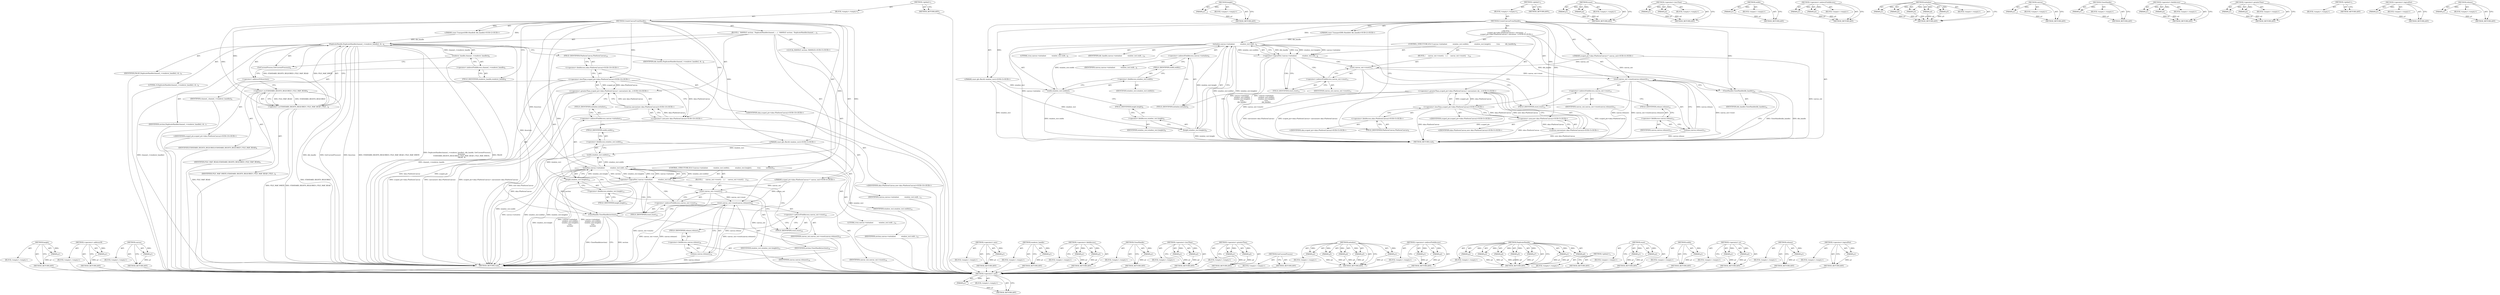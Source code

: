 digraph "release" {
vulnerable_169 [label=<(METHOD,height)>];
vulnerable_170 [label=<(PARAM,p1)>];
vulnerable_171 [label=<(BLOCK,&lt;empty&gt;,&lt;empty&gt;)>];
vulnerable_172 [label=<(METHOD_RETURN,ANY)>];
vulnerable_121 [label=<(METHOD,&lt;operator&gt;.addressOf)>];
vulnerable_122 [label=<(PARAM,p1)>];
vulnerable_123 [label=<(BLOCK,&lt;empty&gt;,&lt;empty&gt;)>];
vulnerable_124 [label=<(METHOD_RETURN,ANY)>];
vulnerable_145 [label=<(METHOD,canvas)>];
vulnerable_146 [label=<(PARAM,p1)>];
vulnerable_147 [label=<(BLOCK,&lt;empty&gt;,&lt;empty&gt;)>];
vulnerable_148 [label=<(METHOD_RETURN,ANY)>];
vulnerable_6 [label=<(METHOD,&lt;global&gt;)<SUB>1</SUB>>];
vulnerable_7 [label=<(BLOCK,&lt;empty&gt;,&lt;empty&gt;)<SUB>1</SUB>>];
vulnerable_8 [label=<(METHOD,CreateCanvasFromHandle)<SUB>1</SUB>>];
vulnerable_9 [label="<(PARAM,const TransportDIB::Handle&amp; dib_handle)<SUB>2</SUB>>"];
vulnerable_10 [label="<(PARAM,const gfx::Rect&amp; window_rect)<SUB>3</SUB>>"];
vulnerable_11 [label="<(PARAM,scoped_ptr&lt;skia::PlatformCanvas&gt;* canvas_out)<SUB>4</SUB>>"];
vulnerable_12 [label=<(BLOCK,{
  HANDLE section;
  DuplicateHandle(channel_-...,{
  HANDLE section;
  DuplicateHandle(channel_-...)<SUB>4</SUB>>];
vulnerable_13 [label="<(LOCAL,HANDLE section: HANDLE)<SUB>5</SUB>>"];
vulnerable_14 [label=<(DuplicateHandle,DuplicateHandle(channel_-&gt;renderer_handle(), di...)<SUB>6</SUB>>];
vulnerable_15 [label=<(renderer_handle,channel_-&gt;renderer_handle())<SUB>6</SUB>>];
vulnerable_16 [label=<(&lt;operator&gt;.indirectFieldAccess,channel_-&gt;renderer_handle)<SUB>6</SUB>>];
vulnerable_17 [label=<(IDENTIFIER,channel_,channel_-&gt;renderer_handle())<SUB>6</SUB>>];
vulnerable_18 [label=<(FIELD_IDENTIFIER,renderer_handle,renderer_handle)<SUB>6</SUB>>];
vulnerable_19 [label=<(IDENTIFIER,dib_handle,DuplicateHandle(channel_-&gt;renderer_handle(), di...)<SUB>6</SUB>>];
vulnerable_20 [label=<(GetCurrentProcess,GetCurrentProcess())<SUB>6</SUB>>];
vulnerable_21 [label=<(&lt;operator&gt;.addressOf,&amp;section)<SUB>7</SUB>>];
vulnerable_22 [label=<(IDENTIFIER,section,DuplicateHandle(channel_-&gt;renderer_handle(), di...)<SUB>7</SUB>>];
vulnerable_23 [label=<(&lt;operator&gt;.or,STANDARD_RIGHTS_REQUIRED | FILE_MAP_READ | FILE...)<SUB>8</SUB>>];
vulnerable_24 [label=<(&lt;operator&gt;.or,STANDARD_RIGHTS_REQUIRED | FILE_MAP_READ)<SUB>8</SUB>>];
vulnerable_25 [label=<(IDENTIFIER,STANDARD_RIGHTS_REQUIRED,STANDARD_RIGHTS_REQUIRED | FILE_MAP_READ)<SUB>8</SUB>>];
vulnerable_26 [label=<(IDENTIFIER,FILE_MAP_READ,STANDARD_RIGHTS_REQUIRED | FILE_MAP_READ)<SUB>8</SUB>>];
vulnerable_27 [label=<(IDENTIFIER,FILE_MAP_WRITE,STANDARD_RIGHTS_REQUIRED | FILE_MAP_READ | FILE...)<SUB>8</SUB>>];
vulnerable_28 [label=<(IDENTIFIER,FALSE,DuplicateHandle(channel_-&gt;renderer_handle(), di...)<SUB>9</SUB>>];
vulnerable_29 [label=<(LITERAL,0,DuplicateHandle(channel_-&gt;renderer_handle(), di...)<SUB>9</SUB>>];
vulnerable_30 [label="<(&lt;operator&gt;.greaterThan,scoped_ptr&lt;skia::PlatformCanvas&gt; canvas(new ski...)<SUB>10</SUB>>"];
vulnerable_31 [label="<(&lt;operator&gt;.lessThan,scoped_ptr&lt;skia::PlatformCanvas)<SUB>10</SUB>>"];
vulnerable_32 [label="<(IDENTIFIER,scoped_ptr,scoped_ptr&lt;skia::PlatformCanvas)<SUB>10</SUB>>"];
vulnerable_33 [label="<(&lt;operator&gt;.fieldAccess,skia::PlatformCanvas)<SUB>10</SUB>>"];
vulnerable_34 [label="<(IDENTIFIER,skia,scoped_ptr&lt;skia::PlatformCanvas)<SUB>10</SUB>>"];
vulnerable_35 [label=<(FIELD_IDENTIFIER,PlatformCanvas,PlatformCanvas)<SUB>10</SUB>>];
vulnerable_36 [label="<(canvas,canvas(new skia::PlatformCanvas))<SUB>10</SUB>>"];
vulnerable_37 [label="<(&lt;operator&gt;.new,new skia::PlatformCanvas)<SUB>10</SUB>>"];
vulnerable_38 [label="<(IDENTIFIER,skia::PlatformCanvas,new skia::PlatformCanvas)<SUB>10</SUB>>"];
vulnerable_39 [label=<(CONTROL_STRUCTURE,IF,if (!canvas-&gt;initialize(
           window_rect.width(),
           window_rect.height(),
           true,
          section)))<SUB>11</SUB>>];
vulnerable_40 [label=<(&lt;operator&gt;.logicalNot,!canvas-&gt;initialize(
           window_rect.wid...)<SUB>11</SUB>>];
vulnerable_41 [label=<(initialize,canvas-&gt;initialize(
           window_rect.widt...)<SUB>11</SUB>>];
vulnerable_42 [label=<(&lt;operator&gt;.indirectFieldAccess,canvas-&gt;initialize)<SUB>11</SUB>>];
vulnerable_43 [label=<(IDENTIFIER,canvas,canvas-&gt;initialize(
           window_rect.widt...)<SUB>11</SUB>>];
vulnerable_44 [label=<(FIELD_IDENTIFIER,initialize,initialize)<SUB>11</SUB>>];
vulnerable_45 [label=<(width,window_rect.width())<SUB>12</SUB>>];
vulnerable_46 [label=<(&lt;operator&gt;.fieldAccess,window_rect.width)<SUB>12</SUB>>];
vulnerable_47 [label=<(IDENTIFIER,window_rect,window_rect.width())<SUB>12</SUB>>];
vulnerable_48 [label=<(FIELD_IDENTIFIER,width,width)<SUB>12</SUB>>];
vulnerable_49 [label=<(height,window_rect.height())<SUB>13</SUB>>];
vulnerable_50 [label=<(&lt;operator&gt;.fieldAccess,window_rect.height)<SUB>13</SUB>>];
vulnerable_51 [label=<(IDENTIFIER,window_rect,window_rect.height())<SUB>13</SUB>>];
vulnerable_52 [label=<(FIELD_IDENTIFIER,height,height)<SUB>13</SUB>>];
vulnerable_53 [label=<(LITERAL,true,canvas-&gt;initialize(
           window_rect.widt...)<SUB>14</SUB>>];
vulnerable_54 [label=<(IDENTIFIER,section,canvas-&gt;initialize(
           window_rect.widt...)<SUB>15</SUB>>];
vulnerable_55 [label=<(BLOCK,{
     canvas_out-&gt;reset();
   },{
     canvas_out-&gt;reset();
   })<SUB>15</SUB>>];
vulnerable_56 [label=<(reset,canvas_out-&gt;reset())<SUB>16</SUB>>];
vulnerable_57 [label=<(&lt;operator&gt;.indirectFieldAccess,canvas_out-&gt;reset)<SUB>16</SUB>>];
vulnerable_58 [label=<(IDENTIFIER,canvas_out,canvas_out-&gt;reset())<SUB>16</SUB>>];
vulnerable_59 [label=<(FIELD_IDENTIFIER,reset,reset)<SUB>16</SUB>>];
vulnerable_60 [label=<(reset,canvas_out-&gt;reset(canvas.release()))<SUB>18</SUB>>];
vulnerable_61 [label=<(&lt;operator&gt;.indirectFieldAccess,canvas_out-&gt;reset)<SUB>18</SUB>>];
vulnerable_62 [label=<(IDENTIFIER,canvas_out,canvas_out-&gt;reset(canvas.release()))<SUB>18</SUB>>];
vulnerable_63 [label=<(FIELD_IDENTIFIER,reset,reset)<SUB>18</SUB>>];
vulnerable_64 [label=<(release,canvas.release())<SUB>18</SUB>>];
vulnerable_65 [label=<(&lt;operator&gt;.fieldAccess,canvas.release)<SUB>18</SUB>>];
vulnerable_66 [label=<(IDENTIFIER,canvas,canvas.release())<SUB>18</SUB>>];
vulnerable_67 [label=<(FIELD_IDENTIFIER,release,release)<SUB>18</SUB>>];
vulnerable_68 [label=<(CloseHandle,CloseHandle(section))<SUB>19</SUB>>];
vulnerable_69 [label=<(IDENTIFIER,section,CloseHandle(section))<SUB>19</SUB>>];
vulnerable_70 [label=<(METHOD_RETURN,void)<SUB>1</SUB>>];
vulnerable_72 [label=<(METHOD_RETURN,ANY)<SUB>1</SUB>>];
vulnerable_149 [label=<(METHOD,&lt;operator&gt;.new)>];
vulnerable_150 [label=<(PARAM,p1)>];
vulnerable_151 [label=<(BLOCK,&lt;empty&gt;,&lt;empty&gt;)>];
vulnerable_152 [label=<(METHOD_RETURN,ANY)>];
vulnerable_109 [label=<(METHOD,renderer_handle)>];
vulnerable_110 [label=<(PARAM,p1)>];
vulnerable_111 [label=<(BLOCK,&lt;empty&gt;,&lt;empty&gt;)>];
vulnerable_112 [label=<(METHOD_RETURN,ANY)>];
vulnerable_140 [label=<(METHOD,&lt;operator&gt;.fieldAccess)>];
vulnerable_141 [label=<(PARAM,p1)>];
vulnerable_142 [label=<(PARAM,p2)>];
vulnerable_143 [label=<(BLOCK,&lt;empty&gt;,&lt;empty&gt;)>];
vulnerable_144 [label=<(METHOD_RETURN,ANY)>];
vulnerable_182 [label=<(METHOD,CloseHandle)>];
vulnerable_183 [label=<(PARAM,p1)>];
vulnerable_184 [label=<(BLOCK,&lt;empty&gt;,&lt;empty&gt;)>];
vulnerable_185 [label=<(METHOD_RETURN,ANY)>];
vulnerable_135 [label=<(METHOD,&lt;operator&gt;.lessThan)>];
vulnerable_136 [label=<(PARAM,p1)>];
vulnerable_137 [label=<(PARAM,p2)>];
vulnerable_138 [label=<(BLOCK,&lt;empty&gt;,&lt;empty&gt;)>];
vulnerable_139 [label=<(METHOD_RETURN,ANY)>];
vulnerable_130 [label=<(METHOD,&lt;operator&gt;.greaterThan)>];
vulnerable_131 [label=<(PARAM,p1)>];
vulnerable_132 [label=<(PARAM,p2)>];
vulnerable_133 [label=<(BLOCK,&lt;empty&gt;,&lt;empty&gt;)>];
vulnerable_134 [label=<(METHOD_RETURN,ANY)>];
vulnerable_118 [label=<(METHOD,GetCurrentProcess)>];
vulnerable_119 [label=<(BLOCK,&lt;empty&gt;,&lt;empty&gt;)>];
vulnerable_120 [label=<(METHOD_RETURN,ANY)>];
vulnerable_157 [label=<(METHOD,initialize)>];
vulnerable_158 [label=<(PARAM,p1)>];
vulnerable_159 [label=<(PARAM,p2)>];
vulnerable_160 [label=<(PARAM,p3)>];
vulnerable_161 [label=<(PARAM,p4)>];
vulnerable_162 [label=<(PARAM,p5)>];
vulnerable_163 [label=<(BLOCK,&lt;empty&gt;,&lt;empty&gt;)>];
vulnerable_164 [label=<(METHOD_RETURN,ANY)>];
vulnerable_113 [label=<(METHOD,&lt;operator&gt;.indirectFieldAccess)>];
vulnerable_114 [label=<(PARAM,p1)>];
vulnerable_115 [label=<(PARAM,p2)>];
vulnerable_116 [label=<(BLOCK,&lt;empty&gt;,&lt;empty&gt;)>];
vulnerable_117 [label=<(METHOD_RETURN,ANY)>];
vulnerable_99 [label=<(METHOD,DuplicateHandle)>];
vulnerable_100 [label=<(PARAM,p1)>];
vulnerable_101 [label=<(PARAM,p2)>];
vulnerable_102 [label=<(PARAM,p3)>];
vulnerable_103 [label=<(PARAM,p4)>];
vulnerable_104 [label=<(PARAM,p5)>];
vulnerable_105 [label=<(PARAM,p6)>];
vulnerable_106 [label=<(PARAM,p7)>];
vulnerable_107 [label=<(BLOCK,&lt;empty&gt;,&lt;empty&gt;)>];
vulnerable_108 [label=<(METHOD_RETURN,ANY)>];
vulnerable_93 [label=<(METHOD,&lt;global&gt;)<SUB>1</SUB>>];
vulnerable_94 [label=<(BLOCK,&lt;empty&gt;,&lt;empty&gt;)>];
vulnerable_95 [label=<(METHOD_RETURN,ANY)>];
vulnerable_173 [label=<(METHOD,reset)>];
vulnerable_174 [label=<(PARAM,p1)>];
vulnerable_175 [label=<(PARAM,p2)>];
vulnerable_176 [label=<(BLOCK,&lt;empty&gt;,&lt;empty&gt;)>];
vulnerable_177 [label=<(METHOD_RETURN,ANY)>];
vulnerable_165 [label=<(METHOD,width)>];
vulnerable_166 [label=<(PARAM,p1)>];
vulnerable_167 [label=<(BLOCK,&lt;empty&gt;,&lt;empty&gt;)>];
vulnerable_168 [label=<(METHOD_RETURN,ANY)>];
vulnerable_125 [label=<(METHOD,&lt;operator&gt;.or)>];
vulnerable_126 [label=<(PARAM,p1)>];
vulnerable_127 [label=<(PARAM,p2)>];
vulnerable_128 [label=<(BLOCK,&lt;empty&gt;,&lt;empty&gt;)>];
vulnerable_129 [label=<(METHOD_RETURN,ANY)>];
vulnerable_178 [label=<(METHOD,release)>];
vulnerable_179 [label=<(PARAM,p1)>];
vulnerable_180 [label=<(BLOCK,&lt;empty&gt;,&lt;empty&gt;)>];
vulnerable_181 [label=<(METHOD_RETURN,ANY)>];
vulnerable_153 [label=<(METHOD,&lt;operator&gt;.logicalNot)>];
vulnerable_154 [label=<(PARAM,p1)>];
vulnerable_155 [label=<(BLOCK,&lt;empty&gt;,&lt;empty&gt;)>];
vulnerable_156 [label=<(METHOD_RETURN,ANY)>];
fixed_97 [label=<(METHOD,&lt;operator&gt;.new)>];
fixed_98 [label=<(PARAM,p1)>];
fixed_99 [label=<(BLOCK,&lt;empty&gt;,&lt;empty&gt;)>];
fixed_100 [label=<(METHOD_RETURN,ANY)>];
fixed_122 [label=<(METHOD,height)>];
fixed_123 [label=<(PARAM,p1)>];
fixed_124 [label=<(BLOCK,&lt;empty&gt;,&lt;empty&gt;)>];
fixed_125 [label=<(METHOD_RETURN,ANY)>];
fixed_6 [label=<(METHOD,&lt;global&gt;)<SUB>1</SUB>>];
fixed_7 [label=<(BLOCK,&lt;empty&gt;,&lt;empty&gt;)<SUB>1</SUB>>];
fixed_8 [label=<(METHOD,CreateCanvasFromHandle)<SUB>1</SUB>>];
fixed_9 [label="<(PARAM,const TransportDIB::Handle&amp; dib_handle)<SUB>2</SUB>>"];
fixed_10 [label="<(PARAM,const gfx::Rect&amp; window_rect)<SUB>3</SUB>>"];
fixed_11 [label="<(PARAM,scoped_ptr&lt;skia::PlatformCanvas&gt;* canvas_out)<SUB>4</SUB>>"];
fixed_12 [label="<(BLOCK,{
   scoped_ptr&lt;skia::PlatformCanvas&gt; canvas(ne...,{
   scoped_ptr&lt;skia::PlatformCanvas&gt; canvas(ne...)<SUB>4</SUB>>"];
fixed_13 [label="<(&lt;operator&gt;.greaterThan,scoped_ptr&lt;skia::PlatformCanvas&gt; canvas(new ski...)<SUB>5</SUB>>"];
fixed_14 [label="<(&lt;operator&gt;.lessThan,scoped_ptr&lt;skia::PlatformCanvas)<SUB>5</SUB>>"];
fixed_15 [label="<(IDENTIFIER,scoped_ptr,scoped_ptr&lt;skia::PlatformCanvas)<SUB>5</SUB>>"];
fixed_16 [label="<(&lt;operator&gt;.fieldAccess,skia::PlatformCanvas)<SUB>5</SUB>>"];
fixed_17 [label="<(IDENTIFIER,skia,scoped_ptr&lt;skia::PlatformCanvas)<SUB>5</SUB>>"];
fixed_18 [label=<(FIELD_IDENTIFIER,PlatformCanvas,PlatformCanvas)<SUB>5</SUB>>];
fixed_19 [label="<(canvas,canvas(new skia::PlatformCanvas))<SUB>5</SUB>>"];
fixed_20 [label="<(&lt;operator&gt;.new,new skia::PlatformCanvas)<SUB>5</SUB>>"];
fixed_21 [label="<(IDENTIFIER,skia::PlatformCanvas,new skia::PlatformCanvas)<SUB>5</SUB>>"];
fixed_22 [label=<(CONTROL_STRUCTURE,IF,if (!canvas-&gt;initialize(
           window_rect.width(),
           window_rect.height(),
           true,
          dib_handle)))<SUB>6</SUB>>];
fixed_23 [label=<(&lt;operator&gt;.logicalNot,!canvas-&gt;initialize(
           window_rect.wid...)<SUB>6</SUB>>];
fixed_24 [label=<(initialize,canvas-&gt;initialize(
           window_rect.widt...)<SUB>6</SUB>>];
fixed_25 [label=<(&lt;operator&gt;.indirectFieldAccess,canvas-&gt;initialize)<SUB>6</SUB>>];
fixed_26 [label=<(IDENTIFIER,canvas,canvas-&gt;initialize(
           window_rect.widt...)<SUB>6</SUB>>];
fixed_27 [label=<(FIELD_IDENTIFIER,initialize,initialize)<SUB>6</SUB>>];
fixed_28 [label=<(width,window_rect.width())<SUB>7</SUB>>];
fixed_29 [label=<(&lt;operator&gt;.fieldAccess,window_rect.width)<SUB>7</SUB>>];
fixed_30 [label=<(IDENTIFIER,window_rect,window_rect.width())<SUB>7</SUB>>];
fixed_31 [label=<(FIELD_IDENTIFIER,width,width)<SUB>7</SUB>>];
fixed_32 [label=<(height,window_rect.height())<SUB>8</SUB>>];
fixed_33 [label=<(&lt;operator&gt;.fieldAccess,window_rect.height)<SUB>8</SUB>>];
fixed_34 [label=<(IDENTIFIER,window_rect,window_rect.height())<SUB>8</SUB>>];
fixed_35 [label=<(FIELD_IDENTIFIER,height,height)<SUB>8</SUB>>];
fixed_36 [label=<(LITERAL,true,canvas-&gt;initialize(
           window_rect.widt...)<SUB>9</SUB>>];
fixed_37 [label=<(IDENTIFIER,dib_handle,canvas-&gt;initialize(
           window_rect.widt...)<SUB>10</SUB>>];
fixed_38 [label=<(BLOCK,{
     canvas_out-&gt;reset();
   },{
     canvas_out-&gt;reset();
   })<SUB>10</SUB>>];
fixed_39 [label=<(reset,canvas_out-&gt;reset())<SUB>11</SUB>>];
fixed_40 [label=<(&lt;operator&gt;.indirectFieldAccess,canvas_out-&gt;reset)<SUB>11</SUB>>];
fixed_41 [label=<(IDENTIFIER,canvas_out,canvas_out-&gt;reset())<SUB>11</SUB>>];
fixed_42 [label=<(FIELD_IDENTIFIER,reset,reset)<SUB>11</SUB>>];
fixed_43 [label=<(reset,canvas_out-&gt;reset(canvas.release()))<SUB>13</SUB>>];
fixed_44 [label=<(&lt;operator&gt;.indirectFieldAccess,canvas_out-&gt;reset)<SUB>13</SUB>>];
fixed_45 [label=<(IDENTIFIER,canvas_out,canvas_out-&gt;reset(canvas.release()))<SUB>13</SUB>>];
fixed_46 [label=<(FIELD_IDENTIFIER,reset,reset)<SUB>13</SUB>>];
fixed_47 [label=<(release,canvas.release())<SUB>13</SUB>>];
fixed_48 [label=<(&lt;operator&gt;.fieldAccess,canvas.release)<SUB>13</SUB>>];
fixed_49 [label=<(IDENTIFIER,canvas,canvas.release())<SUB>13</SUB>>];
fixed_50 [label=<(FIELD_IDENTIFIER,release,release)<SUB>13</SUB>>];
fixed_51 [label=<(CloseHandle,CloseHandle(dib_handle))<SUB>14</SUB>>];
fixed_52 [label=<(IDENTIFIER,dib_handle,CloseHandle(dib_handle))<SUB>14</SUB>>];
fixed_53 [label=<(METHOD_RETURN,void)<SUB>1</SUB>>];
fixed_55 [label=<(METHOD_RETURN,ANY)<SUB>1</SUB>>];
fixed_126 [label=<(METHOD,reset)>];
fixed_127 [label=<(PARAM,p1)>];
fixed_128 [label=<(PARAM,p2)>];
fixed_129 [label=<(BLOCK,&lt;empty&gt;,&lt;empty&gt;)>];
fixed_130 [label=<(METHOD_RETURN,ANY)>];
fixed_83 [label=<(METHOD,&lt;operator&gt;.lessThan)>];
fixed_84 [label=<(PARAM,p1)>];
fixed_85 [label=<(PARAM,p2)>];
fixed_86 [label=<(BLOCK,&lt;empty&gt;,&lt;empty&gt;)>];
fixed_87 [label=<(METHOD_RETURN,ANY)>];
fixed_118 [label=<(METHOD,width)>];
fixed_119 [label=<(PARAM,p1)>];
fixed_120 [label=<(BLOCK,&lt;empty&gt;,&lt;empty&gt;)>];
fixed_121 [label=<(METHOD_RETURN,ANY)>];
fixed_113 [label=<(METHOD,&lt;operator&gt;.indirectFieldAccess)>];
fixed_114 [label=<(PARAM,p1)>];
fixed_115 [label=<(PARAM,p2)>];
fixed_116 [label=<(BLOCK,&lt;empty&gt;,&lt;empty&gt;)>];
fixed_117 [label=<(METHOD_RETURN,ANY)>];
fixed_105 [label=<(METHOD,initialize)>];
fixed_106 [label=<(PARAM,p1)>];
fixed_107 [label=<(PARAM,p2)>];
fixed_108 [label=<(PARAM,p3)>];
fixed_109 [label=<(PARAM,p4)>];
fixed_110 [label=<(PARAM,p5)>];
fixed_111 [label=<(BLOCK,&lt;empty&gt;,&lt;empty&gt;)>];
fixed_112 [label=<(METHOD_RETURN,ANY)>];
fixed_93 [label=<(METHOD,canvas)>];
fixed_94 [label=<(PARAM,p1)>];
fixed_95 [label=<(BLOCK,&lt;empty&gt;,&lt;empty&gt;)>];
fixed_96 [label=<(METHOD_RETURN,ANY)>];
fixed_135 [label=<(METHOD,CloseHandle)>];
fixed_136 [label=<(PARAM,p1)>];
fixed_137 [label=<(BLOCK,&lt;empty&gt;,&lt;empty&gt;)>];
fixed_138 [label=<(METHOD_RETURN,ANY)>];
fixed_88 [label=<(METHOD,&lt;operator&gt;.fieldAccess)>];
fixed_89 [label=<(PARAM,p1)>];
fixed_90 [label=<(PARAM,p2)>];
fixed_91 [label=<(BLOCK,&lt;empty&gt;,&lt;empty&gt;)>];
fixed_92 [label=<(METHOD_RETURN,ANY)>];
fixed_78 [label=<(METHOD,&lt;operator&gt;.greaterThan)>];
fixed_79 [label=<(PARAM,p1)>];
fixed_80 [label=<(PARAM,p2)>];
fixed_81 [label=<(BLOCK,&lt;empty&gt;,&lt;empty&gt;)>];
fixed_82 [label=<(METHOD_RETURN,ANY)>];
fixed_72 [label=<(METHOD,&lt;global&gt;)<SUB>1</SUB>>];
fixed_73 [label=<(BLOCK,&lt;empty&gt;,&lt;empty&gt;)>];
fixed_74 [label=<(METHOD_RETURN,ANY)>];
fixed_101 [label=<(METHOD,&lt;operator&gt;.logicalNot)>];
fixed_102 [label=<(PARAM,p1)>];
fixed_103 [label=<(BLOCK,&lt;empty&gt;,&lt;empty&gt;)>];
fixed_104 [label=<(METHOD_RETURN,ANY)>];
fixed_131 [label=<(METHOD,release)>];
fixed_132 [label=<(PARAM,p1)>];
fixed_133 [label=<(BLOCK,&lt;empty&gt;,&lt;empty&gt;)>];
fixed_134 [label=<(METHOD_RETURN,ANY)>];
vulnerable_169 -> vulnerable_170  [key=0, label="AST: "];
vulnerable_169 -> vulnerable_170  [key=1, label="DDG: "];
vulnerable_169 -> vulnerable_171  [key=0, label="AST: "];
vulnerable_169 -> vulnerable_172  [key=0, label="AST: "];
vulnerable_169 -> vulnerable_172  [key=1, label="CFG: "];
vulnerable_170 -> vulnerable_172  [key=0, label="DDG: p1"];
vulnerable_171 -> fixed_97  [key=0];
vulnerable_172 -> fixed_97  [key=0];
vulnerable_121 -> vulnerable_122  [key=0, label="AST: "];
vulnerable_121 -> vulnerable_122  [key=1, label="DDG: "];
vulnerable_121 -> vulnerable_123  [key=0, label="AST: "];
vulnerable_121 -> vulnerable_124  [key=0, label="AST: "];
vulnerable_121 -> vulnerable_124  [key=1, label="CFG: "];
vulnerable_122 -> vulnerable_124  [key=0, label="DDG: p1"];
vulnerable_123 -> fixed_97  [key=0];
vulnerable_124 -> fixed_97  [key=0];
vulnerable_145 -> vulnerable_146  [key=0, label="AST: "];
vulnerable_145 -> vulnerable_146  [key=1, label="DDG: "];
vulnerable_145 -> vulnerable_147  [key=0, label="AST: "];
vulnerable_145 -> vulnerable_148  [key=0, label="AST: "];
vulnerable_145 -> vulnerable_148  [key=1, label="CFG: "];
vulnerable_146 -> vulnerable_148  [key=0, label="DDG: p1"];
vulnerable_147 -> fixed_97  [key=0];
vulnerable_148 -> fixed_97  [key=0];
vulnerable_6 -> vulnerable_7  [key=0, label="AST: "];
vulnerable_6 -> vulnerable_72  [key=0, label="AST: "];
vulnerable_6 -> vulnerable_72  [key=1, label="CFG: "];
vulnerable_7 -> vulnerable_8  [key=0, label="AST: "];
vulnerable_8 -> vulnerable_9  [key=0, label="AST: "];
vulnerable_8 -> vulnerable_9  [key=1, label="DDG: "];
vulnerable_8 -> vulnerable_10  [key=0, label="AST: "];
vulnerable_8 -> vulnerable_10  [key=1, label="DDG: "];
vulnerable_8 -> vulnerable_11  [key=0, label="AST: "];
vulnerable_8 -> vulnerable_11  [key=1, label="DDG: "];
vulnerable_8 -> vulnerable_12  [key=0, label="AST: "];
vulnerable_8 -> vulnerable_70  [key=0, label="AST: "];
vulnerable_8 -> vulnerable_18  [key=0, label="CFG: "];
vulnerable_8 -> vulnerable_14  [key=0, label="DDG: "];
vulnerable_8 -> vulnerable_68  [key=0, label="DDG: "];
vulnerable_8 -> vulnerable_23  [key=0, label="DDG: "];
vulnerable_8 -> vulnerable_31  [key=0, label="DDG: "];
vulnerable_8 -> vulnerable_24  [key=0, label="DDG: "];
vulnerable_8 -> vulnerable_37  [key=0, label="DDG: "];
vulnerable_8 -> vulnerable_41  [key=0, label="DDG: "];
vulnerable_9 -> vulnerable_14  [key=0, label="DDG: dib_handle"];
vulnerable_10 -> vulnerable_70  [key=0, label="DDG: window_rect"];
vulnerable_10 -> vulnerable_45  [key=0, label="DDG: window_rect"];
vulnerable_10 -> vulnerable_49  [key=0, label="DDG: window_rect"];
vulnerable_11 -> vulnerable_70  [key=0, label="DDG: canvas_out"];
vulnerable_11 -> vulnerable_60  [key=0, label="DDG: canvas_out"];
vulnerable_11 -> vulnerable_56  [key=0, label="DDG: canvas_out"];
vulnerable_12 -> vulnerable_13  [key=0, label="AST: "];
vulnerable_12 -> vulnerable_14  [key=0, label="AST: "];
vulnerable_12 -> vulnerable_30  [key=0, label="AST: "];
vulnerable_12 -> vulnerable_39  [key=0, label="AST: "];
vulnerable_12 -> vulnerable_60  [key=0, label="AST: "];
vulnerable_12 -> vulnerable_68  [key=0, label="AST: "];
vulnerable_13 -> fixed_97  [key=0];
vulnerable_14 -> vulnerable_15  [key=0, label="AST: "];
vulnerable_14 -> vulnerable_19  [key=0, label="AST: "];
vulnerable_14 -> vulnerable_20  [key=0, label="AST: "];
vulnerable_14 -> vulnerable_21  [key=0, label="AST: "];
vulnerable_14 -> vulnerable_23  [key=0, label="AST: "];
vulnerable_14 -> vulnerable_28  [key=0, label="AST: "];
vulnerable_14 -> vulnerable_29  [key=0, label="AST: "];
vulnerable_14 -> vulnerable_35  [key=0, label="CFG: "];
vulnerable_14 -> vulnerable_70  [key=0, label="DDG: channel_-&gt;renderer_handle()"];
vulnerable_14 -> vulnerable_70  [key=1, label="DDG: dib_handle"];
vulnerable_14 -> vulnerable_70  [key=2, label="DDG: GetCurrentProcess()"];
vulnerable_14 -> vulnerable_70  [key=3, label="DDG: &amp;section"];
vulnerable_14 -> vulnerable_70  [key=4, label="DDG: STANDARD_RIGHTS_REQUIRED | FILE_MAP_READ | FILE_MAP_WRITE"];
vulnerable_14 -> vulnerable_70  [key=5, label="DDG: DuplicateHandle(channel_-&gt;renderer_handle(), dib_handle, GetCurrentProcess(),
                  &amp;section,
                  STANDARD_RIGHTS_REQUIRED | FILE_MAP_READ | FILE_MAP_WRITE,
                  FALSE, 0)"];
vulnerable_14 -> vulnerable_70  [key=6, label="DDG: FALSE"];
vulnerable_14 -> vulnerable_68  [key=0, label="DDG: &amp;section"];
vulnerable_14 -> vulnerable_41  [key=0, label="DDG: &amp;section"];
vulnerable_15 -> vulnerable_16  [key=0, label="AST: "];
vulnerable_15 -> vulnerable_20  [key=0, label="CFG: "];
vulnerable_15 -> vulnerable_70  [key=0, label="DDG: channel_-&gt;renderer_handle"];
vulnerable_15 -> vulnerable_14  [key=0, label="DDG: channel_-&gt;renderer_handle"];
vulnerable_16 -> vulnerable_17  [key=0, label="AST: "];
vulnerable_16 -> vulnerable_18  [key=0, label="AST: "];
vulnerable_16 -> vulnerable_15  [key=0, label="CFG: "];
vulnerable_17 -> fixed_97  [key=0];
vulnerable_18 -> vulnerable_16  [key=0, label="CFG: "];
vulnerable_19 -> fixed_97  [key=0];
vulnerable_20 -> vulnerable_21  [key=0, label="CFG: "];
vulnerable_21 -> vulnerable_22  [key=0, label="AST: "];
vulnerable_21 -> vulnerable_24  [key=0, label="CFG: "];
vulnerable_22 -> fixed_97  [key=0];
vulnerable_23 -> vulnerable_24  [key=0, label="AST: "];
vulnerable_23 -> vulnerable_27  [key=0, label="AST: "];
vulnerable_23 -> vulnerable_14  [key=0, label="CFG: "];
vulnerable_23 -> vulnerable_14  [key=1, label="DDG: STANDARD_RIGHTS_REQUIRED | FILE_MAP_READ"];
vulnerable_23 -> vulnerable_14  [key=2, label="DDG: FILE_MAP_WRITE"];
vulnerable_23 -> vulnerable_70  [key=0, label="DDG: STANDARD_RIGHTS_REQUIRED | FILE_MAP_READ"];
vulnerable_23 -> vulnerable_70  [key=1, label="DDG: FILE_MAP_WRITE"];
vulnerable_24 -> vulnerable_25  [key=0, label="AST: "];
vulnerable_24 -> vulnerable_26  [key=0, label="AST: "];
vulnerable_24 -> vulnerable_23  [key=0, label="CFG: "];
vulnerable_24 -> vulnerable_23  [key=1, label="DDG: STANDARD_RIGHTS_REQUIRED"];
vulnerable_24 -> vulnerable_23  [key=2, label="DDG: FILE_MAP_READ"];
vulnerable_24 -> vulnerable_70  [key=0, label="DDG: FILE_MAP_READ"];
vulnerable_24 -> vulnerable_70  [key=1, label="DDG: STANDARD_RIGHTS_REQUIRED"];
vulnerable_25 -> fixed_97  [key=0];
vulnerable_26 -> fixed_97  [key=0];
vulnerable_27 -> fixed_97  [key=0];
vulnerable_28 -> fixed_97  [key=0];
vulnerable_29 -> fixed_97  [key=0];
vulnerable_30 -> vulnerable_31  [key=0, label="AST: "];
vulnerable_30 -> vulnerable_36  [key=0, label="AST: "];
vulnerable_30 -> vulnerable_44  [key=0, label="CFG: "];
vulnerable_30 -> vulnerable_70  [key=0, label="DDG: scoped_ptr&lt;skia::PlatformCanvas"];
vulnerable_30 -> vulnerable_70  [key=1, label="DDG: canvas(new skia::PlatformCanvas)"];
vulnerable_30 -> vulnerable_70  [key=2, label="DDG: scoped_ptr&lt;skia::PlatformCanvas&gt; canvas(new skia::PlatformCanvas)"];
vulnerable_31 -> vulnerable_32  [key=0, label="AST: "];
vulnerable_31 -> vulnerable_33  [key=0, label="AST: "];
vulnerable_31 -> vulnerable_37  [key=0, label="CFG: "];
vulnerable_31 -> vulnerable_37  [key=1, label="DDG: skia::PlatformCanvas"];
vulnerable_31 -> vulnerable_70  [key=0, label="DDG: skia::PlatformCanvas"];
vulnerable_31 -> vulnerable_70  [key=1, label="DDG: scoped_ptr"];
vulnerable_31 -> vulnerable_30  [key=0, label="DDG: scoped_ptr"];
vulnerable_31 -> vulnerable_30  [key=1, label="DDG: skia::PlatformCanvas"];
vulnerable_32 -> fixed_97  [key=0];
vulnerable_33 -> vulnerable_34  [key=0, label="AST: "];
vulnerable_33 -> vulnerable_35  [key=0, label="AST: "];
vulnerable_33 -> vulnerable_31  [key=0, label="CFG: "];
vulnerable_34 -> fixed_97  [key=0];
vulnerable_35 -> vulnerable_33  [key=0, label="CFG: "];
vulnerable_36 -> vulnerable_37  [key=0, label="AST: "];
vulnerable_36 -> vulnerable_30  [key=0, label="CFG: "];
vulnerable_36 -> vulnerable_30  [key=1, label="DDG: new skia::PlatformCanvas"];
vulnerable_36 -> vulnerable_70  [key=0, label="DDG: new skia::PlatformCanvas"];
vulnerable_37 -> vulnerable_38  [key=0, label="AST: "];
vulnerable_37 -> vulnerable_36  [key=0, label="CFG: "];
vulnerable_37 -> vulnerable_36  [key=1, label="DDG: skia::PlatformCanvas"];
vulnerable_37 -> vulnerable_70  [key=0, label="DDG: skia::PlatformCanvas"];
vulnerable_38 -> fixed_97  [key=0];
vulnerable_39 -> vulnerable_40  [key=0, label="AST: "];
vulnerable_39 -> vulnerable_55  [key=0, label="AST: "];
vulnerable_40 -> vulnerable_41  [key=0, label="AST: "];
vulnerable_40 -> vulnerable_59  [key=0, label="CFG: "];
vulnerable_40 -> vulnerable_59  [key=1, label="CDG: "];
vulnerable_40 -> vulnerable_63  [key=0, label="CFG: "];
vulnerable_40 -> vulnerable_70  [key=0, label="DDG: canvas-&gt;initialize(
           window_rect.width(),
           window_rect.height(),
           true,
          section)"];
vulnerable_40 -> vulnerable_70  [key=1, label="DDG: !canvas-&gt;initialize(
           window_rect.width(),
           window_rect.height(),
           true,
          section)"];
vulnerable_40 -> vulnerable_56  [key=0, label="CDG: "];
vulnerable_40 -> vulnerable_57  [key=0, label="CDG: "];
vulnerable_41 -> vulnerable_42  [key=0, label="AST: "];
vulnerable_41 -> vulnerable_45  [key=0, label="AST: "];
vulnerable_41 -> vulnerable_49  [key=0, label="AST: "];
vulnerable_41 -> vulnerable_53  [key=0, label="AST: "];
vulnerable_41 -> vulnerable_54  [key=0, label="AST: "];
vulnerable_41 -> vulnerable_40  [key=0, label="CFG: "];
vulnerable_41 -> vulnerable_40  [key=1, label="DDG: window_rect.width()"];
vulnerable_41 -> vulnerable_40  [key=2, label="DDG: section"];
vulnerable_41 -> vulnerable_40  [key=3, label="DDG: window_rect.height()"];
vulnerable_41 -> vulnerable_40  [key=4, label="DDG: true"];
vulnerable_41 -> vulnerable_40  [key=5, label="DDG: canvas-&gt;initialize"];
vulnerable_41 -> vulnerable_70  [key=0, label="DDG: canvas-&gt;initialize"];
vulnerable_41 -> vulnerable_70  [key=1, label="DDG: window_rect.width()"];
vulnerable_41 -> vulnerable_70  [key=2, label="DDG: window_rect.height()"];
vulnerable_41 -> vulnerable_68  [key=0, label="DDG: section"];
vulnerable_42 -> vulnerable_43  [key=0, label="AST: "];
vulnerable_42 -> vulnerable_44  [key=0, label="AST: "];
vulnerable_42 -> vulnerable_48  [key=0, label="CFG: "];
vulnerable_43 -> fixed_97  [key=0];
vulnerable_44 -> vulnerable_42  [key=0, label="CFG: "];
vulnerable_45 -> vulnerable_46  [key=0, label="AST: "];
vulnerable_45 -> vulnerable_52  [key=0, label="CFG: "];
vulnerable_45 -> vulnerable_70  [key=0, label="DDG: window_rect.width"];
vulnerable_45 -> vulnerable_41  [key=0, label="DDG: window_rect.width"];
vulnerable_46 -> vulnerable_47  [key=0, label="AST: "];
vulnerable_46 -> vulnerable_48  [key=0, label="AST: "];
vulnerable_46 -> vulnerable_45  [key=0, label="CFG: "];
vulnerable_47 -> fixed_97  [key=0];
vulnerable_48 -> vulnerable_46  [key=0, label="CFG: "];
vulnerable_49 -> vulnerable_50  [key=0, label="AST: "];
vulnerable_49 -> vulnerable_41  [key=0, label="CFG: "];
vulnerable_49 -> vulnerable_41  [key=1, label="DDG: window_rect.height"];
vulnerable_49 -> vulnerable_70  [key=0, label="DDG: window_rect.height"];
vulnerable_50 -> vulnerable_51  [key=0, label="AST: "];
vulnerable_50 -> vulnerable_52  [key=0, label="AST: "];
vulnerable_50 -> vulnerable_49  [key=0, label="CFG: "];
vulnerable_51 -> fixed_97  [key=0];
vulnerable_52 -> vulnerable_50  [key=0, label="CFG: "];
vulnerable_53 -> fixed_97  [key=0];
vulnerable_54 -> fixed_97  [key=0];
vulnerable_55 -> vulnerable_56  [key=0, label="AST: "];
vulnerable_56 -> vulnerable_57  [key=0, label="AST: "];
vulnerable_56 -> vulnerable_63  [key=0, label="CFG: "];
vulnerable_56 -> vulnerable_70  [key=0, label="DDG: canvas_out-&gt;reset()"];
vulnerable_56 -> vulnerable_60  [key=0, label="DDG: canvas_out-&gt;reset"];
vulnerable_57 -> vulnerable_58  [key=0, label="AST: "];
vulnerable_57 -> vulnerable_59  [key=0, label="AST: "];
vulnerable_57 -> vulnerable_56  [key=0, label="CFG: "];
vulnerable_58 -> fixed_97  [key=0];
vulnerable_59 -> vulnerable_57  [key=0, label="CFG: "];
vulnerable_60 -> vulnerable_61  [key=0, label="AST: "];
vulnerable_60 -> vulnerable_64  [key=0, label="AST: "];
vulnerable_60 -> vulnerable_68  [key=0, label="CFG: "];
vulnerable_60 -> vulnerable_70  [key=0, label="DDG: canvas_out-&gt;reset"];
vulnerable_60 -> vulnerable_70  [key=1, label="DDG: canvas.release()"];
vulnerable_60 -> vulnerable_70  [key=2, label="DDG: canvas_out-&gt;reset(canvas.release())"];
vulnerable_61 -> vulnerable_62  [key=0, label="AST: "];
vulnerable_61 -> vulnerable_63  [key=0, label="AST: "];
vulnerable_61 -> vulnerable_67  [key=0, label="CFG: "];
vulnerable_62 -> fixed_97  [key=0];
vulnerable_63 -> vulnerable_61  [key=0, label="CFG: "];
vulnerable_64 -> vulnerable_65  [key=0, label="AST: "];
vulnerable_64 -> vulnerable_60  [key=0, label="CFG: "];
vulnerable_64 -> vulnerable_60  [key=1, label="DDG: canvas.release"];
vulnerable_64 -> vulnerable_70  [key=0, label="DDG: canvas.release"];
vulnerable_65 -> vulnerable_66  [key=0, label="AST: "];
vulnerable_65 -> vulnerable_67  [key=0, label="AST: "];
vulnerable_65 -> vulnerable_64  [key=0, label="CFG: "];
vulnerable_66 -> fixed_97  [key=0];
vulnerable_67 -> vulnerable_65  [key=0, label="CFG: "];
vulnerable_68 -> vulnerable_69  [key=0, label="AST: "];
vulnerable_68 -> vulnerable_70  [key=0, label="CFG: "];
vulnerable_68 -> vulnerable_70  [key=1, label="DDG: section"];
vulnerable_68 -> vulnerable_70  [key=2, label="DDG: CloseHandle(section)"];
vulnerable_69 -> fixed_97  [key=0];
vulnerable_70 -> fixed_97  [key=0];
vulnerable_72 -> fixed_97  [key=0];
vulnerable_149 -> vulnerable_150  [key=0, label="AST: "];
vulnerable_149 -> vulnerable_150  [key=1, label="DDG: "];
vulnerable_149 -> vulnerable_151  [key=0, label="AST: "];
vulnerable_149 -> vulnerable_152  [key=0, label="AST: "];
vulnerable_149 -> vulnerable_152  [key=1, label="CFG: "];
vulnerable_150 -> vulnerable_152  [key=0, label="DDG: p1"];
vulnerable_151 -> fixed_97  [key=0];
vulnerable_152 -> fixed_97  [key=0];
vulnerable_109 -> vulnerable_110  [key=0, label="AST: "];
vulnerable_109 -> vulnerable_110  [key=1, label="DDG: "];
vulnerable_109 -> vulnerable_111  [key=0, label="AST: "];
vulnerable_109 -> vulnerable_112  [key=0, label="AST: "];
vulnerable_109 -> vulnerable_112  [key=1, label="CFG: "];
vulnerable_110 -> vulnerable_112  [key=0, label="DDG: p1"];
vulnerable_111 -> fixed_97  [key=0];
vulnerable_112 -> fixed_97  [key=0];
vulnerable_140 -> vulnerable_141  [key=0, label="AST: "];
vulnerable_140 -> vulnerable_141  [key=1, label="DDG: "];
vulnerable_140 -> vulnerable_143  [key=0, label="AST: "];
vulnerable_140 -> vulnerable_142  [key=0, label="AST: "];
vulnerable_140 -> vulnerable_142  [key=1, label="DDG: "];
vulnerable_140 -> vulnerable_144  [key=0, label="AST: "];
vulnerable_140 -> vulnerable_144  [key=1, label="CFG: "];
vulnerable_141 -> vulnerable_144  [key=0, label="DDG: p1"];
vulnerable_142 -> vulnerable_144  [key=0, label="DDG: p2"];
vulnerable_143 -> fixed_97  [key=0];
vulnerable_144 -> fixed_97  [key=0];
vulnerable_182 -> vulnerable_183  [key=0, label="AST: "];
vulnerable_182 -> vulnerable_183  [key=1, label="DDG: "];
vulnerable_182 -> vulnerable_184  [key=0, label="AST: "];
vulnerable_182 -> vulnerable_185  [key=0, label="AST: "];
vulnerable_182 -> vulnerable_185  [key=1, label="CFG: "];
vulnerable_183 -> vulnerable_185  [key=0, label="DDG: p1"];
vulnerable_184 -> fixed_97  [key=0];
vulnerable_185 -> fixed_97  [key=0];
vulnerable_135 -> vulnerable_136  [key=0, label="AST: "];
vulnerable_135 -> vulnerable_136  [key=1, label="DDG: "];
vulnerable_135 -> vulnerable_138  [key=0, label="AST: "];
vulnerable_135 -> vulnerable_137  [key=0, label="AST: "];
vulnerable_135 -> vulnerable_137  [key=1, label="DDG: "];
vulnerable_135 -> vulnerable_139  [key=0, label="AST: "];
vulnerable_135 -> vulnerable_139  [key=1, label="CFG: "];
vulnerable_136 -> vulnerable_139  [key=0, label="DDG: p1"];
vulnerable_137 -> vulnerable_139  [key=0, label="DDG: p2"];
vulnerable_138 -> fixed_97  [key=0];
vulnerable_139 -> fixed_97  [key=0];
vulnerable_130 -> vulnerable_131  [key=0, label="AST: "];
vulnerable_130 -> vulnerable_131  [key=1, label="DDG: "];
vulnerable_130 -> vulnerable_133  [key=0, label="AST: "];
vulnerable_130 -> vulnerable_132  [key=0, label="AST: "];
vulnerable_130 -> vulnerable_132  [key=1, label="DDG: "];
vulnerable_130 -> vulnerable_134  [key=0, label="AST: "];
vulnerable_130 -> vulnerable_134  [key=1, label="CFG: "];
vulnerable_131 -> vulnerable_134  [key=0, label="DDG: p1"];
vulnerable_132 -> vulnerable_134  [key=0, label="DDG: p2"];
vulnerable_133 -> fixed_97  [key=0];
vulnerable_134 -> fixed_97  [key=0];
vulnerable_118 -> vulnerable_119  [key=0, label="AST: "];
vulnerable_118 -> vulnerable_120  [key=0, label="AST: "];
vulnerable_118 -> vulnerable_120  [key=1, label="CFG: "];
vulnerable_119 -> fixed_97  [key=0];
vulnerable_120 -> fixed_97  [key=0];
vulnerable_157 -> vulnerable_158  [key=0, label="AST: "];
vulnerable_157 -> vulnerable_158  [key=1, label="DDG: "];
vulnerable_157 -> vulnerable_163  [key=0, label="AST: "];
vulnerable_157 -> vulnerable_159  [key=0, label="AST: "];
vulnerable_157 -> vulnerable_159  [key=1, label="DDG: "];
vulnerable_157 -> vulnerable_164  [key=0, label="AST: "];
vulnerable_157 -> vulnerable_164  [key=1, label="CFG: "];
vulnerable_157 -> vulnerable_160  [key=0, label="AST: "];
vulnerable_157 -> vulnerable_160  [key=1, label="DDG: "];
vulnerable_157 -> vulnerable_161  [key=0, label="AST: "];
vulnerable_157 -> vulnerable_161  [key=1, label="DDG: "];
vulnerable_157 -> vulnerable_162  [key=0, label="AST: "];
vulnerable_157 -> vulnerable_162  [key=1, label="DDG: "];
vulnerable_158 -> vulnerable_164  [key=0, label="DDG: p1"];
vulnerable_159 -> vulnerable_164  [key=0, label="DDG: p2"];
vulnerable_160 -> vulnerable_164  [key=0, label="DDG: p3"];
vulnerable_161 -> vulnerable_164  [key=0, label="DDG: p4"];
vulnerable_162 -> vulnerable_164  [key=0, label="DDG: p5"];
vulnerable_163 -> fixed_97  [key=0];
vulnerable_164 -> fixed_97  [key=0];
vulnerable_113 -> vulnerable_114  [key=0, label="AST: "];
vulnerable_113 -> vulnerable_114  [key=1, label="DDG: "];
vulnerable_113 -> vulnerable_116  [key=0, label="AST: "];
vulnerable_113 -> vulnerable_115  [key=0, label="AST: "];
vulnerable_113 -> vulnerable_115  [key=1, label="DDG: "];
vulnerable_113 -> vulnerable_117  [key=0, label="AST: "];
vulnerable_113 -> vulnerable_117  [key=1, label="CFG: "];
vulnerable_114 -> vulnerable_117  [key=0, label="DDG: p1"];
vulnerable_115 -> vulnerable_117  [key=0, label="DDG: p2"];
vulnerable_116 -> fixed_97  [key=0];
vulnerable_117 -> fixed_97  [key=0];
vulnerable_99 -> vulnerable_100  [key=0, label="AST: "];
vulnerable_99 -> vulnerable_100  [key=1, label="DDG: "];
vulnerable_99 -> vulnerable_107  [key=0, label="AST: "];
vulnerable_99 -> vulnerable_101  [key=0, label="AST: "];
vulnerable_99 -> vulnerable_101  [key=1, label="DDG: "];
vulnerable_99 -> vulnerable_108  [key=0, label="AST: "];
vulnerable_99 -> vulnerable_108  [key=1, label="CFG: "];
vulnerable_99 -> vulnerable_102  [key=0, label="AST: "];
vulnerable_99 -> vulnerable_102  [key=1, label="DDG: "];
vulnerable_99 -> vulnerable_103  [key=0, label="AST: "];
vulnerable_99 -> vulnerable_103  [key=1, label="DDG: "];
vulnerable_99 -> vulnerable_104  [key=0, label="AST: "];
vulnerable_99 -> vulnerable_104  [key=1, label="DDG: "];
vulnerable_99 -> vulnerable_105  [key=0, label="AST: "];
vulnerable_99 -> vulnerable_105  [key=1, label="DDG: "];
vulnerable_99 -> vulnerable_106  [key=0, label="AST: "];
vulnerable_99 -> vulnerable_106  [key=1, label="DDG: "];
vulnerable_100 -> vulnerable_108  [key=0, label="DDG: p1"];
vulnerable_101 -> vulnerable_108  [key=0, label="DDG: p2"];
vulnerable_102 -> vulnerable_108  [key=0, label="DDG: p3"];
vulnerable_103 -> vulnerable_108  [key=0, label="DDG: p4"];
vulnerable_104 -> vulnerable_108  [key=0, label="DDG: p5"];
vulnerable_105 -> vulnerable_108  [key=0, label="DDG: p6"];
vulnerable_106 -> vulnerable_108  [key=0, label="DDG: p7"];
vulnerable_107 -> fixed_97  [key=0];
vulnerable_108 -> fixed_97  [key=0];
vulnerable_93 -> vulnerable_94  [key=0, label="AST: "];
vulnerable_93 -> vulnerable_95  [key=0, label="AST: "];
vulnerable_93 -> vulnerable_95  [key=1, label="CFG: "];
vulnerable_94 -> fixed_97  [key=0];
vulnerable_95 -> fixed_97  [key=0];
vulnerable_173 -> vulnerable_174  [key=0, label="AST: "];
vulnerable_173 -> vulnerable_174  [key=1, label="DDG: "];
vulnerable_173 -> vulnerable_176  [key=0, label="AST: "];
vulnerable_173 -> vulnerable_175  [key=0, label="AST: "];
vulnerable_173 -> vulnerable_175  [key=1, label="DDG: "];
vulnerable_173 -> vulnerable_177  [key=0, label="AST: "];
vulnerable_173 -> vulnerable_177  [key=1, label="CFG: "];
vulnerable_174 -> vulnerable_177  [key=0, label="DDG: p1"];
vulnerable_175 -> vulnerable_177  [key=0, label="DDG: p2"];
vulnerable_176 -> fixed_97  [key=0];
vulnerable_177 -> fixed_97  [key=0];
vulnerable_165 -> vulnerable_166  [key=0, label="AST: "];
vulnerable_165 -> vulnerable_166  [key=1, label="DDG: "];
vulnerable_165 -> vulnerable_167  [key=0, label="AST: "];
vulnerable_165 -> vulnerable_168  [key=0, label="AST: "];
vulnerable_165 -> vulnerable_168  [key=1, label="CFG: "];
vulnerable_166 -> vulnerable_168  [key=0, label="DDG: p1"];
vulnerable_167 -> fixed_97  [key=0];
vulnerable_168 -> fixed_97  [key=0];
vulnerable_125 -> vulnerable_126  [key=0, label="AST: "];
vulnerable_125 -> vulnerable_126  [key=1, label="DDG: "];
vulnerable_125 -> vulnerable_128  [key=0, label="AST: "];
vulnerable_125 -> vulnerable_127  [key=0, label="AST: "];
vulnerable_125 -> vulnerable_127  [key=1, label="DDG: "];
vulnerable_125 -> vulnerable_129  [key=0, label="AST: "];
vulnerable_125 -> vulnerable_129  [key=1, label="CFG: "];
vulnerable_126 -> vulnerable_129  [key=0, label="DDG: p1"];
vulnerable_127 -> vulnerable_129  [key=0, label="DDG: p2"];
vulnerable_128 -> fixed_97  [key=0];
vulnerable_129 -> fixed_97  [key=0];
vulnerable_178 -> vulnerable_179  [key=0, label="AST: "];
vulnerable_178 -> vulnerable_179  [key=1, label="DDG: "];
vulnerable_178 -> vulnerable_180  [key=0, label="AST: "];
vulnerable_178 -> vulnerable_181  [key=0, label="AST: "];
vulnerable_178 -> vulnerable_181  [key=1, label="CFG: "];
vulnerable_179 -> vulnerable_181  [key=0, label="DDG: p1"];
vulnerable_180 -> fixed_97  [key=0];
vulnerable_181 -> fixed_97  [key=0];
vulnerable_153 -> vulnerable_154  [key=0, label="AST: "];
vulnerable_153 -> vulnerable_154  [key=1, label="DDG: "];
vulnerable_153 -> vulnerable_155  [key=0, label="AST: "];
vulnerable_153 -> vulnerable_156  [key=0, label="AST: "];
vulnerable_153 -> vulnerable_156  [key=1, label="CFG: "];
vulnerable_154 -> vulnerable_156  [key=0, label="DDG: p1"];
vulnerable_155 -> fixed_97  [key=0];
vulnerable_156 -> fixed_97  [key=0];
fixed_97 -> fixed_98  [key=0, label="AST: "];
fixed_97 -> fixed_98  [key=1, label="DDG: "];
fixed_97 -> fixed_99  [key=0, label="AST: "];
fixed_97 -> fixed_100  [key=0, label="AST: "];
fixed_97 -> fixed_100  [key=1, label="CFG: "];
fixed_98 -> fixed_100  [key=0, label="DDG: p1"];
fixed_122 -> fixed_123  [key=0, label="AST: "];
fixed_122 -> fixed_123  [key=1, label="DDG: "];
fixed_122 -> fixed_124  [key=0, label="AST: "];
fixed_122 -> fixed_125  [key=0, label="AST: "];
fixed_122 -> fixed_125  [key=1, label="CFG: "];
fixed_123 -> fixed_125  [key=0, label="DDG: p1"];
fixed_6 -> fixed_7  [key=0, label="AST: "];
fixed_6 -> fixed_55  [key=0, label="AST: "];
fixed_6 -> fixed_55  [key=1, label="CFG: "];
fixed_7 -> fixed_8  [key=0, label="AST: "];
fixed_8 -> fixed_9  [key=0, label="AST: "];
fixed_8 -> fixed_9  [key=1, label="DDG: "];
fixed_8 -> fixed_10  [key=0, label="AST: "];
fixed_8 -> fixed_10  [key=1, label="DDG: "];
fixed_8 -> fixed_11  [key=0, label="AST: "];
fixed_8 -> fixed_11  [key=1, label="DDG: "];
fixed_8 -> fixed_12  [key=0, label="AST: "];
fixed_8 -> fixed_53  [key=0, label="AST: "];
fixed_8 -> fixed_18  [key=0, label="CFG: "];
fixed_8 -> fixed_51  [key=0, label="DDG: "];
fixed_8 -> fixed_14  [key=0, label="DDG: "];
fixed_8 -> fixed_20  [key=0, label="DDG: "];
fixed_8 -> fixed_24  [key=0, label="DDG: "];
fixed_9 -> fixed_24  [key=0, label="DDG: dib_handle"];
fixed_10 -> fixed_53  [key=0, label="DDG: window_rect"];
fixed_10 -> fixed_28  [key=0, label="DDG: window_rect"];
fixed_10 -> fixed_32  [key=0, label="DDG: window_rect"];
fixed_11 -> fixed_53  [key=0, label="DDG: canvas_out"];
fixed_11 -> fixed_43  [key=0, label="DDG: canvas_out"];
fixed_11 -> fixed_39  [key=0, label="DDG: canvas_out"];
fixed_12 -> fixed_13  [key=0, label="AST: "];
fixed_12 -> fixed_22  [key=0, label="AST: "];
fixed_12 -> fixed_43  [key=0, label="AST: "];
fixed_12 -> fixed_51  [key=0, label="AST: "];
fixed_13 -> fixed_14  [key=0, label="AST: "];
fixed_13 -> fixed_19  [key=0, label="AST: "];
fixed_13 -> fixed_27  [key=0, label="CFG: "];
fixed_13 -> fixed_53  [key=0, label="DDG: scoped_ptr&lt;skia::PlatformCanvas"];
fixed_13 -> fixed_53  [key=1, label="DDG: canvas(new skia::PlatformCanvas)"];
fixed_13 -> fixed_53  [key=2, label="DDG: scoped_ptr&lt;skia::PlatformCanvas&gt; canvas(new skia::PlatformCanvas)"];
fixed_14 -> fixed_15  [key=0, label="AST: "];
fixed_14 -> fixed_16  [key=0, label="AST: "];
fixed_14 -> fixed_20  [key=0, label="CFG: "];
fixed_14 -> fixed_20  [key=1, label="DDG: skia::PlatformCanvas"];
fixed_14 -> fixed_53  [key=0, label="DDG: skia::PlatformCanvas"];
fixed_14 -> fixed_53  [key=1, label="DDG: scoped_ptr"];
fixed_14 -> fixed_13  [key=0, label="DDG: scoped_ptr"];
fixed_14 -> fixed_13  [key=1, label="DDG: skia::PlatformCanvas"];
fixed_16 -> fixed_17  [key=0, label="AST: "];
fixed_16 -> fixed_18  [key=0, label="AST: "];
fixed_16 -> fixed_14  [key=0, label="CFG: "];
fixed_18 -> fixed_16  [key=0, label="CFG: "];
fixed_19 -> fixed_20  [key=0, label="AST: "];
fixed_19 -> fixed_13  [key=0, label="CFG: "];
fixed_19 -> fixed_13  [key=1, label="DDG: new skia::PlatformCanvas"];
fixed_19 -> fixed_53  [key=0, label="DDG: new skia::PlatformCanvas"];
fixed_20 -> fixed_21  [key=0, label="AST: "];
fixed_20 -> fixed_19  [key=0, label="CFG: "];
fixed_20 -> fixed_19  [key=1, label="DDG: skia::PlatformCanvas"];
fixed_20 -> fixed_53  [key=0, label="DDG: skia::PlatformCanvas"];
fixed_22 -> fixed_23  [key=0, label="AST: "];
fixed_22 -> fixed_38  [key=0, label="AST: "];
fixed_23 -> fixed_24  [key=0, label="AST: "];
fixed_23 -> fixed_42  [key=0, label="CFG: "];
fixed_23 -> fixed_42  [key=1, label="CDG: "];
fixed_23 -> fixed_46  [key=0, label="CFG: "];
fixed_23 -> fixed_53  [key=0, label="DDG: canvas-&gt;initialize(
           window_rect.width(),
           window_rect.height(),
           true,
          dib_handle)"];
fixed_23 -> fixed_53  [key=1, label="DDG: !canvas-&gt;initialize(
           window_rect.width(),
           window_rect.height(),
           true,
          dib_handle)"];
fixed_23 -> fixed_40  [key=0, label="CDG: "];
fixed_23 -> fixed_39  [key=0, label="CDG: "];
fixed_24 -> fixed_25  [key=0, label="AST: "];
fixed_24 -> fixed_28  [key=0, label="AST: "];
fixed_24 -> fixed_32  [key=0, label="AST: "];
fixed_24 -> fixed_36  [key=0, label="AST: "];
fixed_24 -> fixed_37  [key=0, label="AST: "];
fixed_24 -> fixed_23  [key=0, label="CFG: "];
fixed_24 -> fixed_23  [key=1, label="DDG: dib_handle"];
fixed_24 -> fixed_23  [key=2, label="DDG: true"];
fixed_24 -> fixed_23  [key=3, label="DDG: window_rect.height()"];
fixed_24 -> fixed_23  [key=4, label="DDG: canvas-&gt;initialize"];
fixed_24 -> fixed_23  [key=5, label="DDG: window_rect.width()"];
fixed_24 -> fixed_53  [key=0, label="DDG: canvas-&gt;initialize"];
fixed_24 -> fixed_53  [key=1, label="DDG: window_rect.width()"];
fixed_24 -> fixed_53  [key=2, label="DDG: window_rect.height()"];
fixed_24 -> fixed_51  [key=0, label="DDG: dib_handle"];
fixed_25 -> fixed_26  [key=0, label="AST: "];
fixed_25 -> fixed_27  [key=0, label="AST: "];
fixed_25 -> fixed_31  [key=0, label="CFG: "];
fixed_27 -> fixed_25  [key=0, label="CFG: "];
fixed_28 -> fixed_29  [key=0, label="AST: "];
fixed_28 -> fixed_35  [key=0, label="CFG: "];
fixed_28 -> fixed_53  [key=0, label="DDG: window_rect.width"];
fixed_28 -> fixed_24  [key=0, label="DDG: window_rect.width"];
fixed_29 -> fixed_30  [key=0, label="AST: "];
fixed_29 -> fixed_31  [key=0, label="AST: "];
fixed_29 -> fixed_28  [key=0, label="CFG: "];
fixed_31 -> fixed_29  [key=0, label="CFG: "];
fixed_32 -> fixed_33  [key=0, label="AST: "];
fixed_32 -> fixed_24  [key=0, label="CFG: "];
fixed_32 -> fixed_24  [key=1, label="DDG: window_rect.height"];
fixed_32 -> fixed_53  [key=0, label="DDG: window_rect.height"];
fixed_33 -> fixed_34  [key=0, label="AST: "];
fixed_33 -> fixed_35  [key=0, label="AST: "];
fixed_33 -> fixed_32  [key=0, label="CFG: "];
fixed_35 -> fixed_33  [key=0, label="CFG: "];
fixed_38 -> fixed_39  [key=0, label="AST: "];
fixed_39 -> fixed_40  [key=0, label="AST: "];
fixed_39 -> fixed_46  [key=0, label="CFG: "];
fixed_39 -> fixed_53  [key=0, label="DDG: canvas_out-&gt;reset()"];
fixed_39 -> fixed_43  [key=0, label="DDG: canvas_out-&gt;reset"];
fixed_40 -> fixed_41  [key=0, label="AST: "];
fixed_40 -> fixed_42  [key=0, label="AST: "];
fixed_40 -> fixed_39  [key=0, label="CFG: "];
fixed_42 -> fixed_40  [key=0, label="CFG: "];
fixed_43 -> fixed_44  [key=0, label="AST: "];
fixed_43 -> fixed_47  [key=0, label="AST: "];
fixed_43 -> fixed_51  [key=0, label="CFG: "];
fixed_43 -> fixed_53  [key=0, label="DDG: canvas_out-&gt;reset"];
fixed_43 -> fixed_53  [key=1, label="DDG: canvas.release()"];
fixed_43 -> fixed_53  [key=2, label="DDG: canvas_out-&gt;reset(canvas.release())"];
fixed_44 -> fixed_45  [key=0, label="AST: "];
fixed_44 -> fixed_46  [key=0, label="AST: "];
fixed_44 -> fixed_50  [key=0, label="CFG: "];
fixed_46 -> fixed_44  [key=0, label="CFG: "];
fixed_47 -> fixed_48  [key=0, label="AST: "];
fixed_47 -> fixed_43  [key=0, label="CFG: "];
fixed_47 -> fixed_43  [key=1, label="DDG: canvas.release"];
fixed_47 -> fixed_53  [key=0, label="DDG: canvas.release"];
fixed_48 -> fixed_49  [key=0, label="AST: "];
fixed_48 -> fixed_50  [key=0, label="AST: "];
fixed_48 -> fixed_47  [key=0, label="CFG: "];
fixed_50 -> fixed_48  [key=0, label="CFG: "];
fixed_51 -> fixed_52  [key=0, label="AST: "];
fixed_51 -> fixed_53  [key=0, label="CFG: "];
fixed_51 -> fixed_53  [key=1, label="DDG: dib_handle"];
fixed_51 -> fixed_53  [key=2, label="DDG: CloseHandle(dib_handle)"];
fixed_126 -> fixed_127  [key=0, label="AST: "];
fixed_126 -> fixed_127  [key=1, label="DDG: "];
fixed_126 -> fixed_129  [key=0, label="AST: "];
fixed_126 -> fixed_128  [key=0, label="AST: "];
fixed_126 -> fixed_128  [key=1, label="DDG: "];
fixed_126 -> fixed_130  [key=0, label="AST: "];
fixed_126 -> fixed_130  [key=1, label="CFG: "];
fixed_127 -> fixed_130  [key=0, label="DDG: p1"];
fixed_128 -> fixed_130  [key=0, label="DDG: p2"];
fixed_83 -> fixed_84  [key=0, label="AST: "];
fixed_83 -> fixed_84  [key=1, label="DDG: "];
fixed_83 -> fixed_86  [key=0, label="AST: "];
fixed_83 -> fixed_85  [key=0, label="AST: "];
fixed_83 -> fixed_85  [key=1, label="DDG: "];
fixed_83 -> fixed_87  [key=0, label="AST: "];
fixed_83 -> fixed_87  [key=1, label="CFG: "];
fixed_84 -> fixed_87  [key=0, label="DDG: p1"];
fixed_85 -> fixed_87  [key=0, label="DDG: p2"];
fixed_118 -> fixed_119  [key=0, label="AST: "];
fixed_118 -> fixed_119  [key=1, label="DDG: "];
fixed_118 -> fixed_120  [key=0, label="AST: "];
fixed_118 -> fixed_121  [key=0, label="AST: "];
fixed_118 -> fixed_121  [key=1, label="CFG: "];
fixed_119 -> fixed_121  [key=0, label="DDG: p1"];
fixed_113 -> fixed_114  [key=0, label="AST: "];
fixed_113 -> fixed_114  [key=1, label="DDG: "];
fixed_113 -> fixed_116  [key=0, label="AST: "];
fixed_113 -> fixed_115  [key=0, label="AST: "];
fixed_113 -> fixed_115  [key=1, label="DDG: "];
fixed_113 -> fixed_117  [key=0, label="AST: "];
fixed_113 -> fixed_117  [key=1, label="CFG: "];
fixed_114 -> fixed_117  [key=0, label="DDG: p1"];
fixed_115 -> fixed_117  [key=0, label="DDG: p2"];
fixed_105 -> fixed_106  [key=0, label="AST: "];
fixed_105 -> fixed_106  [key=1, label="DDG: "];
fixed_105 -> fixed_111  [key=0, label="AST: "];
fixed_105 -> fixed_107  [key=0, label="AST: "];
fixed_105 -> fixed_107  [key=1, label="DDG: "];
fixed_105 -> fixed_112  [key=0, label="AST: "];
fixed_105 -> fixed_112  [key=1, label="CFG: "];
fixed_105 -> fixed_108  [key=0, label="AST: "];
fixed_105 -> fixed_108  [key=1, label="DDG: "];
fixed_105 -> fixed_109  [key=0, label="AST: "];
fixed_105 -> fixed_109  [key=1, label="DDG: "];
fixed_105 -> fixed_110  [key=0, label="AST: "];
fixed_105 -> fixed_110  [key=1, label="DDG: "];
fixed_106 -> fixed_112  [key=0, label="DDG: p1"];
fixed_107 -> fixed_112  [key=0, label="DDG: p2"];
fixed_108 -> fixed_112  [key=0, label="DDG: p3"];
fixed_109 -> fixed_112  [key=0, label="DDG: p4"];
fixed_110 -> fixed_112  [key=0, label="DDG: p5"];
fixed_93 -> fixed_94  [key=0, label="AST: "];
fixed_93 -> fixed_94  [key=1, label="DDG: "];
fixed_93 -> fixed_95  [key=0, label="AST: "];
fixed_93 -> fixed_96  [key=0, label="AST: "];
fixed_93 -> fixed_96  [key=1, label="CFG: "];
fixed_94 -> fixed_96  [key=0, label="DDG: p1"];
fixed_135 -> fixed_136  [key=0, label="AST: "];
fixed_135 -> fixed_136  [key=1, label="DDG: "];
fixed_135 -> fixed_137  [key=0, label="AST: "];
fixed_135 -> fixed_138  [key=0, label="AST: "];
fixed_135 -> fixed_138  [key=1, label="CFG: "];
fixed_136 -> fixed_138  [key=0, label="DDG: p1"];
fixed_88 -> fixed_89  [key=0, label="AST: "];
fixed_88 -> fixed_89  [key=1, label="DDG: "];
fixed_88 -> fixed_91  [key=0, label="AST: "];
fixed_88 -> fixed_90  [key=0, label="AST: "];
fixed_88 -> fixed_90  [key=1, label="DDG: "];
fixed_88 -> fixed_92  [key=0, label="AST: "];
fixed_88 -> fixed_92  [key=1, label="CFG: "];
fixed_89 -> fixed_92  [key=0, label="DDG: p1"];
fixed_90 -> fixed_92  [key=0, label="DDG: p2"];
fixed_78 -> fixed_79  [key=0, label="AST: "];
fixed_78 -> fixed_79  [key=1, label="DDG: "];
fixed_78 -> fixed_81  [key=0, label="AST: "];
fixed_78 -> fixed_80  [key=0, label="AST: "];
fixed_78 -> fixed_80  [key=1, label="DDG: "];
fixed_78 -> fixed_82  [key=0, label="AST: "];
fixed_78 -> fixed_82  [key=1, label="CFG: "];
fixed_79 -> fixed_82  [key=0, label="DDG: p1"];
fixed_80 -> fixed_82  [key=0, label="DDG: p2"];
fixed_72 -> fixed_73  [key=0, label="AST: "];
fixed_72 -> fixed_74  [key=0, label="AST: "];
fixed_72 -> fixed_74  [key=1, label="CFG: "];
fixed_101 -> fixed_102  [key=0, label="AST: "];
fixed_101 -> fixed_102  [key=1, label="DDG: "];
fixed_101 -> fixed_103  [key=0, label="AST: "];
fixed_101 -> fixed_104  [key=0, label="AST: "];
fixed_101 -> fixed_104  [key=1, label="CFG: "];
fixed_102 -> fixed_104  [key=0, label="DDG: p1"];
fixed_131 -> fixed_132  [key=0, label="AST: "];
fixed_131 -> fixed_132  [key=1, label="DDG: "];
fixed_131 -> fixed_133  [key=0, label="AST: "];
fixed_131 -> fixed_134  [key=0, label="AST: "];
fixed_131 -> fixed_134  [key=1, label="CFG: "];
fixed_132 -> fixed_134  [key=0, label="DDG: p1"];
}
